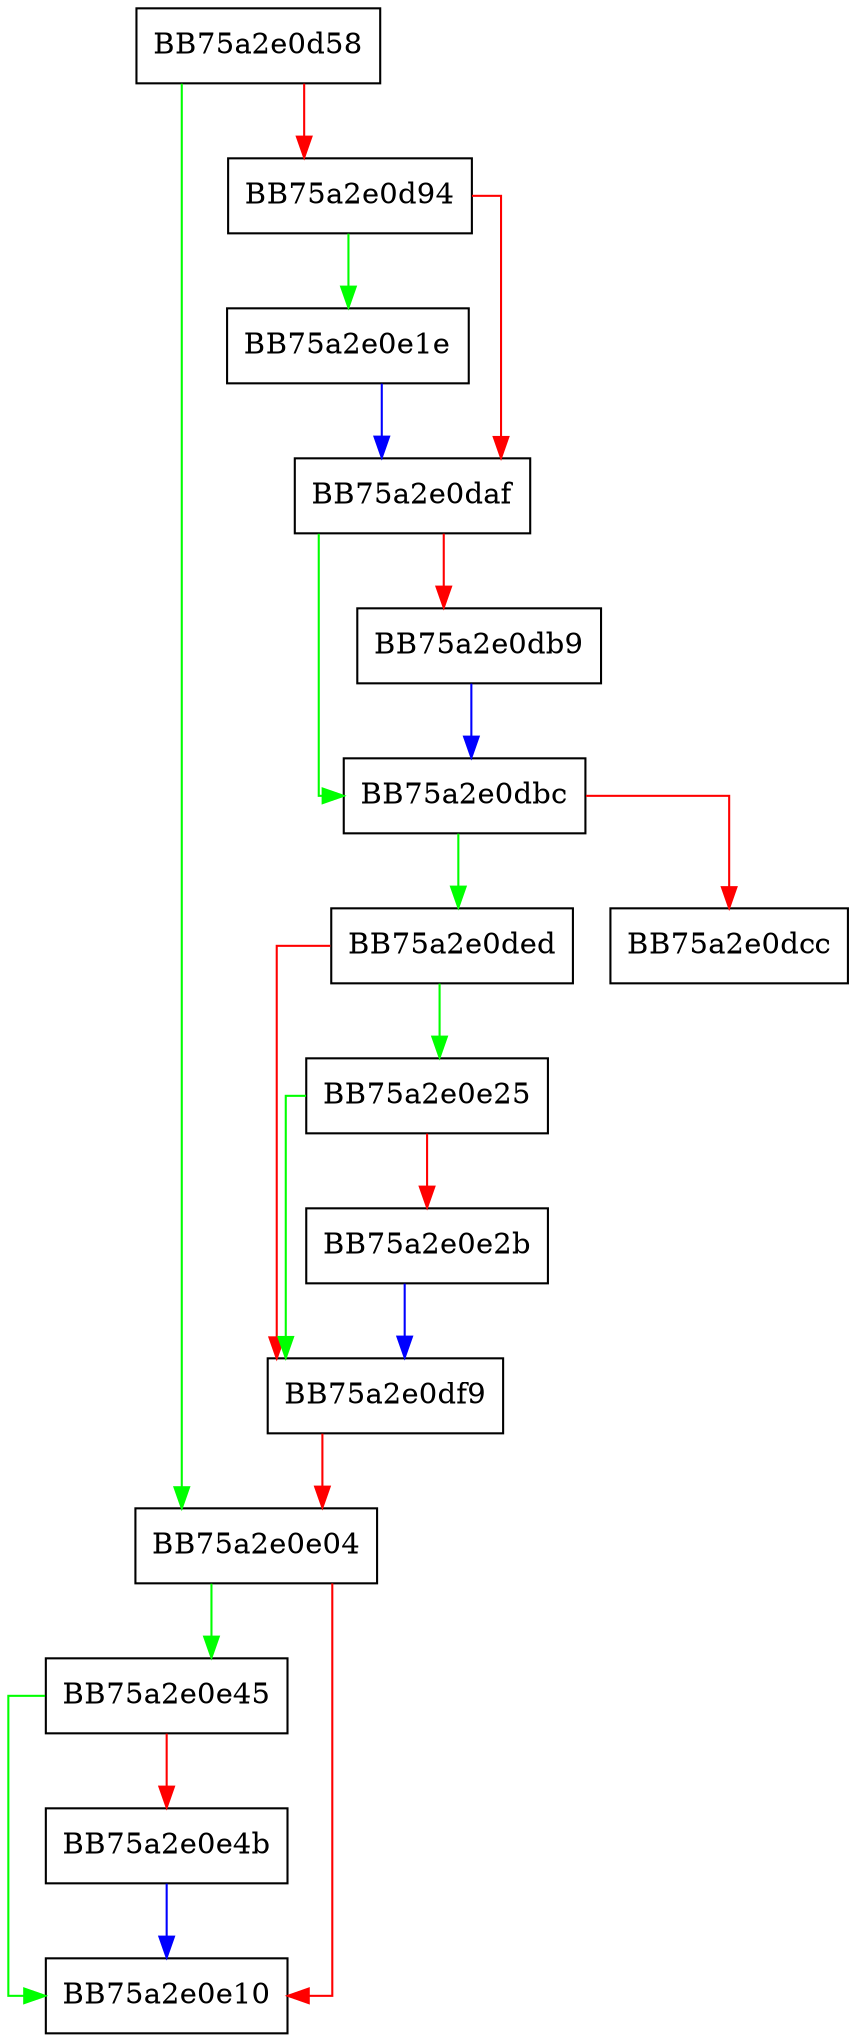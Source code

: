 digraph ExpandEnvironmentVariables {
  node [shape="box"];
  graph [splines=ortho];
  BB75a2e0d58 -> BB75a2e0e04 [color="green"];
  BB75a2e0d58 -> BB75a2e0d94 [color="red"];
  BB75a2e0d94 -> BB75a2e0e1e [color="green"];
  BB75a2e0d94 -> BB75a2e0daf [color="red"];
  BB75a2e0daf -> BB75a2e0dbc [color="green"];
  BB75a2e0daf -> BB75a2e0db9 [color="red"];
  BB75a2e0db9 -> BB75a2e0dbc [color="blue"];
  BB75a2e0dbc -> BB75a2e0ded [color="green"];
  BB75a2e0dbc -> BB75a2e0dcc [color="red"];
  BB75a2e0ded -> BB75a2e0e25 [color="green"];
  BB75a2e0ded -> BB75a2e0df9 [color="red"];
  BB75a2e0df9 -> BB75a2e0e04 [color="red"];
  BB75a2e0e04 -> BB75a2e0e45 [color="green"];
  BB75a2e0e04 -> BB75a2e0e10 [color="red"];
  BB75a2e0e1e -> BB75a2e0daf [color="blue"];
  BB75a2e0e25 -> BB75a2e0df9 [color="green"];
  BB75a2e0e25 -> BB75a2e0e2b [color="red"];
  BB75a2e0e2b -> BB75a2e0df9 [color="blue"];
  BB75a2e0e45 -> BB75a2e0e10 [color="green"];
  BB75a2e0e45 -> BB75a2e0e4b [color="red"];
  BB75a2e0e4b -> BB75a2e0e10 [color="blue"];
}